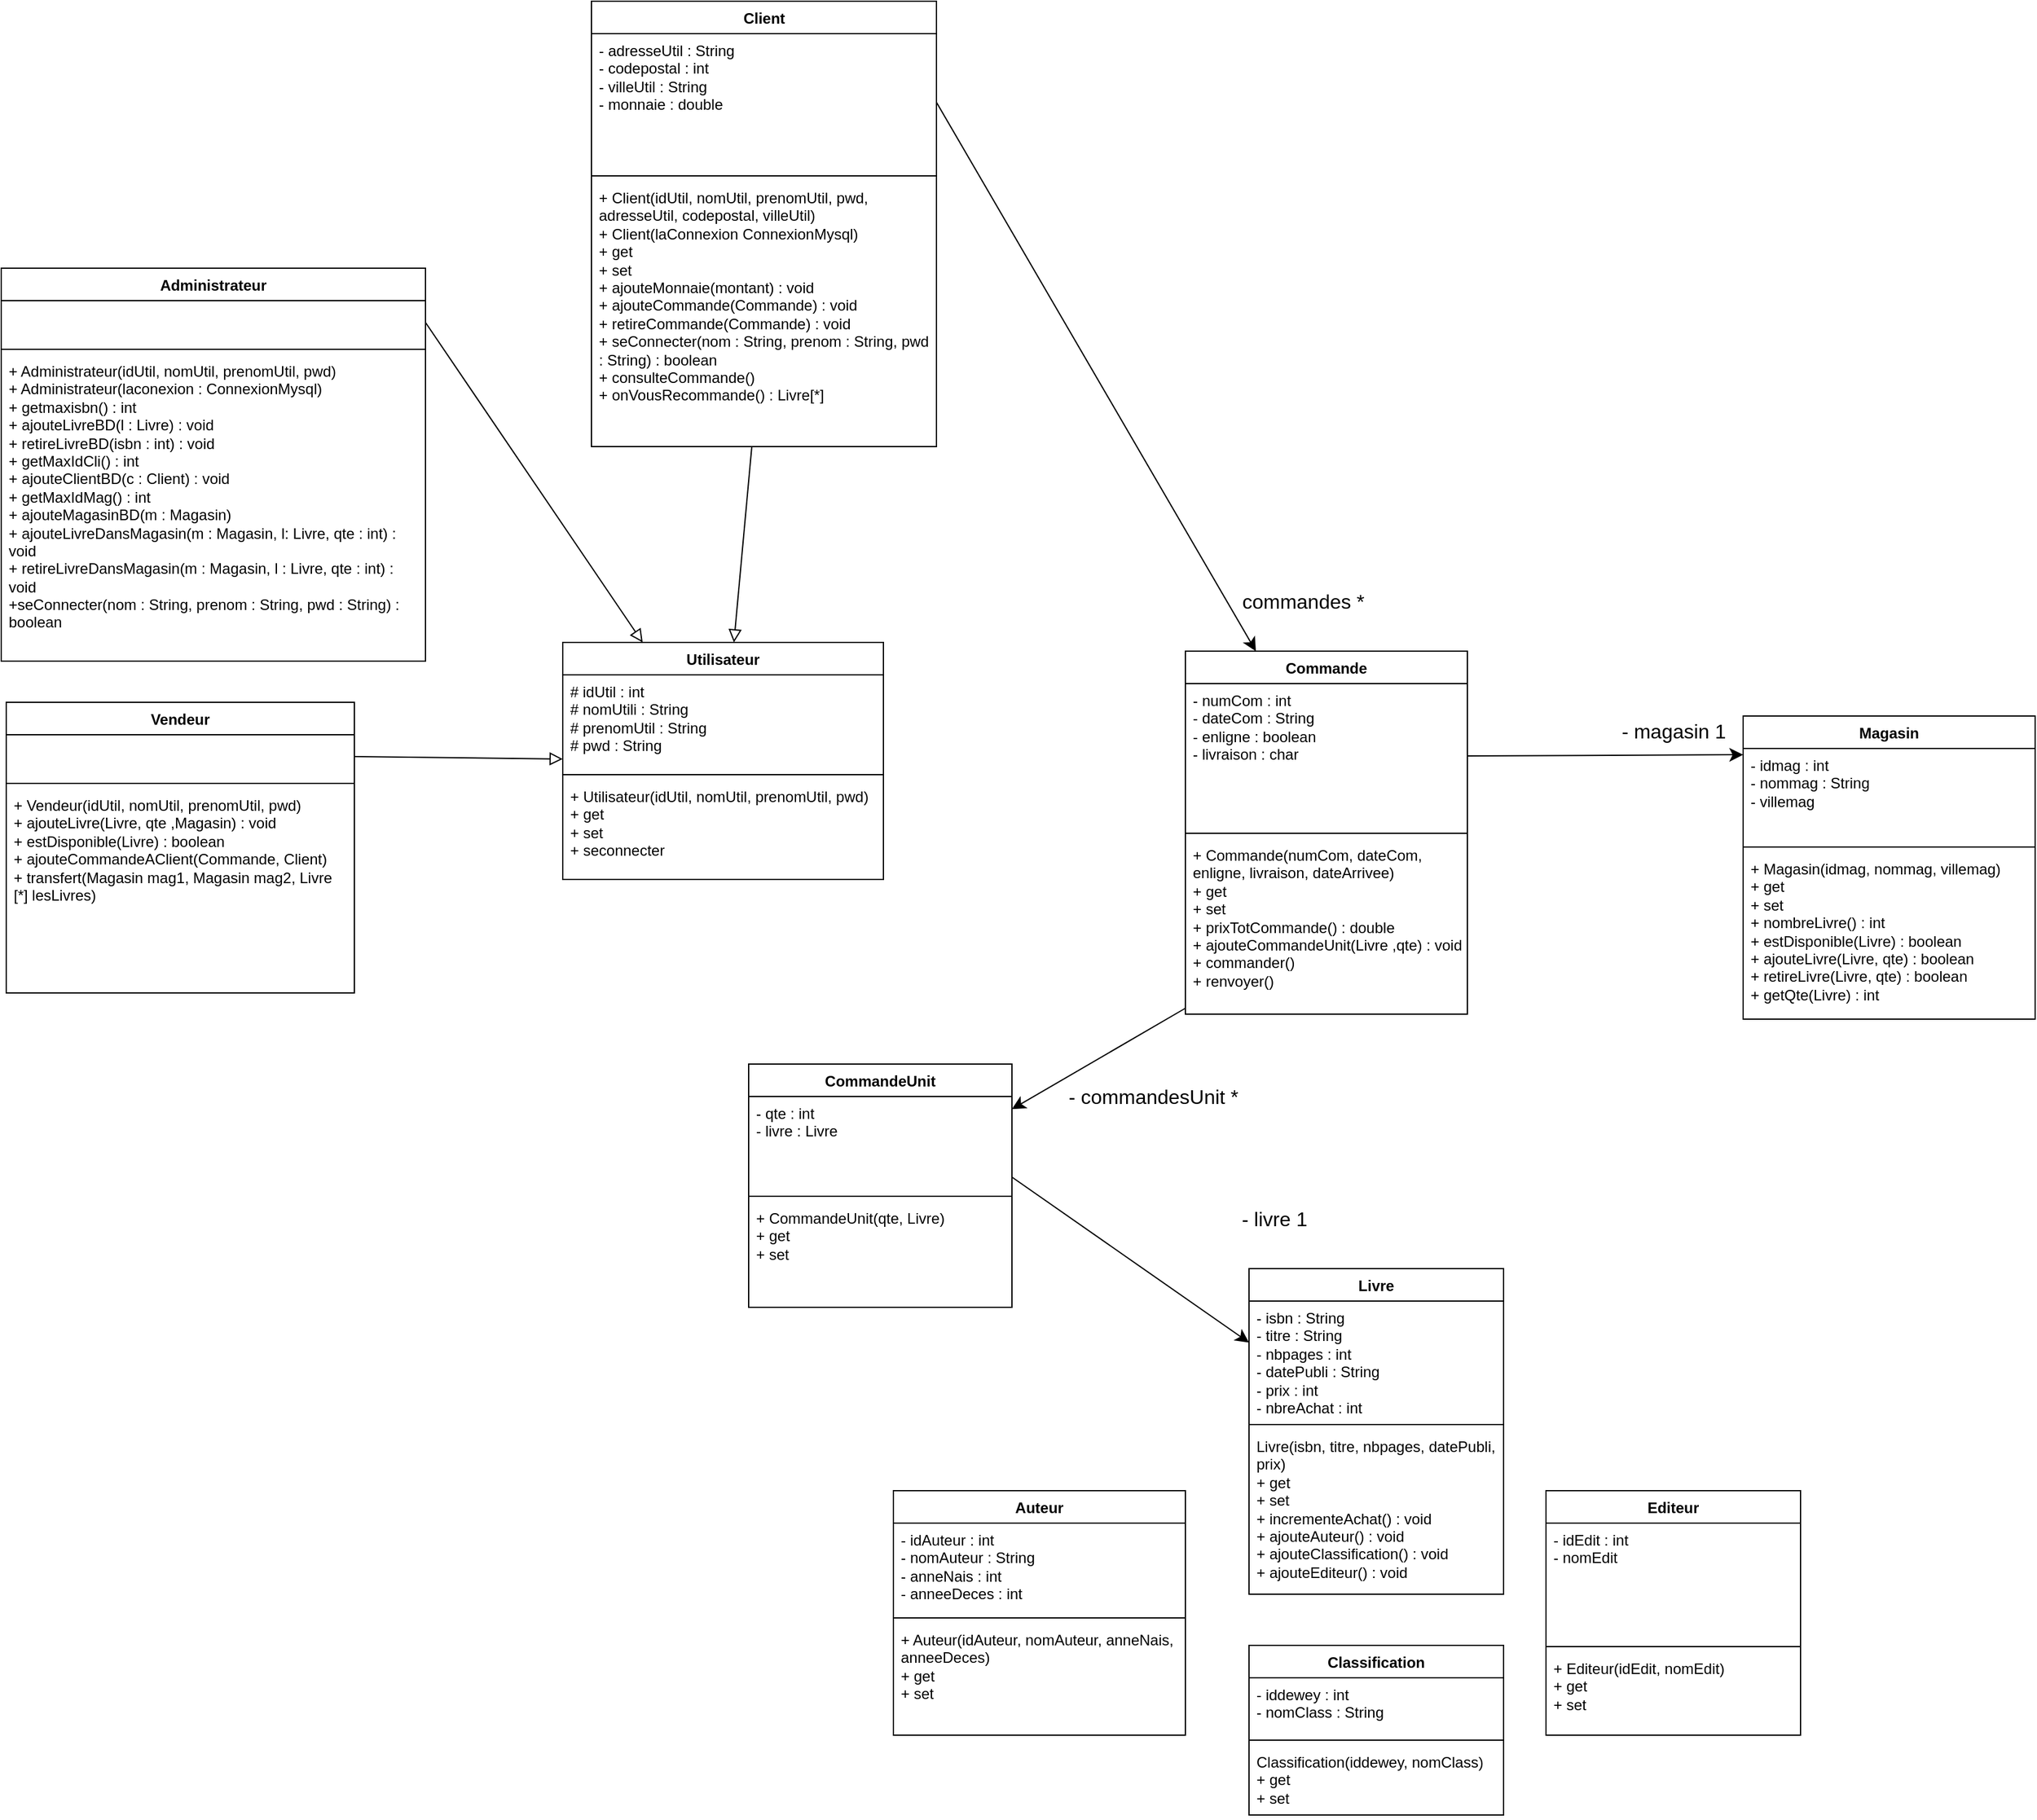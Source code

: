 <mxfile>
    <diagram name="Page-1" id="XtBnml_JYqbg_8TcbxcI">
        <mxGraphModel dx="1802" dy="1589" grid="0" gridSize="10" guides="1" tooltips="1" connect="1" arrows="1" fold="1" page="0" pageScale="1" pageWidth="827" pageHeight="1169" math="0" shadow="0">
            <root>
                <mxCell id="0"/>
                <mxCell id="1" parent="0"/>
                <mxCell id="OxnglPTWXYWyZ_FbC3Cn-1" value="Utilisateur" style="swimlane;fontStyle=1;align=center;verticalAlign=top;childLayout=stackLayout;horizontal=1;startSize=26;horizontalStack=0;resizeParent=1;resizeParentMax=0;resizeLast=0;collapsible=1;marginBottom=0;whiteSpace=wrap;html=1;" parent="1" vertex="1">
                    <mxGeometry x="-298" y="-262" width="257" height="190" as="geometry"/>
                </mxCell>
                <mxCell id="OxnglPTWXYWyZ_FbC3Cn-2" value="&lt;div&gt;# idUtil : int&lt;/div&gt;&lt;div&gt;# nomUtili : String&lt;/div&gt;&lt;div&gt;# prenomUtil : String&lt;/div&gt;&lt;div&gt;# pwd : String&lt;/div&gt;" style="text;strokeColor=none;fillColor=none;align=left;verticalAlign=top;spacingLeft=4;spacingRight=4;overflow=hidden;rotatable=0;points=[[0,0.5],[1,0.5]];portConstraint=eastwest;whiteSpace=wrap;html=1;" parent="OxnglPTWXYWyZ_FbC3Cn-1" vertex="1">
                    <mxGeometry y="26" width="257" height="76" as="geometry"/>
                </mxCell>
                <mxCell id="OxnglPTWXYWyZ_FbC3Cn-3" value="" style="line;strokeWidth=1;fillColor=none;align=left;verticalAlign=middle;spacingTop=-1;spacingLeft=3;spacingRight=3;rotatable=0;labelPosition=right;points=[];portConstraint=eastwest;strokeColor=inherit;" parent="OxnglPTWXYWyZ_FbC3Cn-1" vertex="1">
                    <mxGeometry y="102" width="257" height="8" as="geometry"/>
                </mxCell>
                <mxCell id="OxnglPTWXYWyZ_FbC3Cn-4" value="&lt;div&gt;+ Utilisateur(idUtil, nomUtil, prenomUtil, pwd)&lt;/div&gt;&lt;div&gt;+ get&lt;/div&gt;&lt;div&gt;+ set&lt;/div&gt;&lt;div&gt;+ seconnecter&lt;/div&gt;" style="text;strokeColor=none;fillColor=none;align=left;verticalAlign=top;spacingLeft=4;spacingRight=4;overflow=hidden;rotatable=0;points=[[0,0.5],[1,0.5]];portConstraint=eastwest;whiteSpace=wrap;html=1;" parent="OxnglPTWXYWyZ_FbC3Cn-1" vertex="1">
                    <mxGeometry y="110" width="257" height="80" as="geometry"/>
                </mxCell>
                <mxCell id="OxnglPTWXYWyZ_FbC3Cn-6" value="Livre" style="swimlane;fontStyle=1;align=center;verticalAlign=top;childLayout=stackLayout;horizontal=1;startSize=26;horizontalStack=0;resizeParent=1;resizeParentMax=0;resizeLast=0;collapsible=1;marginBottom=0;whiteSpace=wrap;html=1;" parent="1" vertex="1">
                    <mxGeometry x="252" y="240" width="204" height="261" as="geometry"/>
                </mxCell>
                <mxCell id="OxnglPTWXYWyZ_FbC3Cn-7" value="&lt;div&gt;- isbn : String&lt;/div&gt;&lt;div&gt;- titre : String&lt;/div&gt;&lt;div&gt;- nbpages : int&lt;/div&gt;&lt;div&gt;- datePubli : String&lt;/div&gt;&lt;div&gt;- prix : int&lt;/div&gt;&lt;div&gt;- nbreAchat : int&lt;/div&gt;" style="text;strokeColor=none;fillColor=none;align=left;verticalAlign=top;spacingLeft=4;spacingRight=4;overflow=hidden;rotatable=0;points=[[0,0.5],[1,0.5]];portConstraint=eastwest;whiteSpace=wrap;html=1;" parent="OxnglPTWXYWyZ_FbC3Cn-6" vertex="1">
                    <mxGeometry y="26" width="204" height="95" as="geometry"/>
                </mxCell>
                <mxCell id="OxnglPTWXYWyZ_FbC3Cn-8" value="" style="line;strokeWidth=1;fillColor=none;align=left;verticalAlign=middle;spacingTop=-1;spacingLeft=3;spacingRight=3;rotatable=0;labelPosition=right;points=[];portConstraint=eastwest;strokeColor=inherit;" parent="OxnglPTWXYWyZ_FbC3Cn-6" vertex="1">
                    <mxGeometry y="121" width="204" height="8" as="geometry"/>
                </mxCell>
                <mxCell id="OxnglPTWXYWyZ_FbC3Cn-9" value="&lt;div&gt;Livre(isbn, titre, nbpages, datePubli, prix)&lt;/div&gt;&lt;div&gt;+ get&lt;/div&gt;&lt;div&gt;+ set&lt;/div&gt;&lt;div&gt;+ incrementeAchat() : void&lt;/div&gt;&lt;div&gt;+ ajouteAuteur() : void&lt;/div&gt;&lt;div&gt;+ ajouteClassification() : void&lt;/div&gt;&lt;div&gt;+ ajouteEditeur() : void&lt;/div&gt;" style="text;strokeColor=none;fillColor=none;align=left;verticalAlign=top;spacingLeft=4;spacingRight=4;overflow=hidden;rotatable=0;points=[[0,0.5],[1,0.5]];portConstraint=eastwest;whiteSpace=wrap;html=1;" parent="OxnglPTWXYWyZ_FbC3Cn-6" vertex="1">
                    <mxGeometry y="129" width="204" height="132" as="geometry"/>
                </mxCell>
                <mxCell id="OxnglPTWXYWyZ_FbC3Cn-65" style="edgeStyle=none;curved=1;rounded=0;orthogonalLoop=1;jettySize=auto;html=1;fontSize=12;startSize=8;endSize=8;" parent="1" source="OxnglPTWXYWyZ_FbC3Cn-22" target="OxnglPTWXYWyZ_FbC3Cn-59" edge="1">
                    <mxGeometry relative="1" as="geometry"/>
                </mxCell>
                <mxCell id="OxnglPTWXYWyZ_FbC3Cn-19" value="Commande" style="swimlane;fontStyle=1;align=center;verticalAlign=top;childLayout=stackLayout;horizontal=1;startSize=26;horizontalStack=0;resizeParent=1;resizeParentMax=0;resizeLast=0;collapsible=1;marginBottom=0;whiteSpace=wrap;html=1;" parent="1" vertex="1">
                    <mxGeometry x="201" y="-255" width="226" height="291" as="geometry"/>
                </mxCell>
                <mxCell id="OxnglPTWXYWyZ_FbC3Cn-20" value="&lt;div&gt;- numCom : int&lt;/div&gt;&lt;div&gt;- dateCom : String&lt;/div&gt;&lt;div&gt;- enligne : boolean&lt;/div&gt;&lt;div&gt;- livraison : char&lt;/div&gt;&lt;div&gt;&lt;br&gt;&lt;/div&gt;" style="text;strokeColor=none;fillColor=none;align=left;verticalAlign=top;spacingLeft=4;spacingRight=4;overflow=hidden;rotatable=0;points=[[0,0.5],[1,0.5]];portConstraint=eastwest;whiteSpace=wrap;html=1;" parent="OxnglPTWXYWyZ_FbC3Cn-19" vertex="1">
                    <mxGeometry y="26" width="226" height="116" as="geometry"/>
                </mxCell>
                <mxCell id="OxnglPTWXYWyZ_FbC3Cn-21" value="" style="line;strokeWidth=1;fillColor=none;align=left;verticalAlign=middle;spacingTop=-1;spacingLeft=3;spacingRight=3;rotatable=0;labelPosition=right;points=[];portConstraint=eastwest;strokeColor=inherit;" parent="OxnglPTWXYWyZ_FbC3Cn-19" vertex="1">
                    <mxGeometry y="142" width="226" height="8" as="geometry"/>
                </mxCell>
                <mxCell id="OxnglPTWXYWyZ_FbC3Cn-22" value="&lt;div&gt;&lt;div&gt;+ Commande(numCom, dateCom, enligne, livraison, dateArrivee)&lt;/div&gt;&lt;div&gt;+ get&lt;/div&gt;&lt;div&gt;+ set&lt;/div&gt;&lt;/div&gt;&lt;div&gt;+ prixTotCommande() : double&lt;/div&gt;&lt;div&gt;+ ajouteCommandeUnit(Livre ,qte) : void&lt;/div&gt;&lt;div&gt;+ commander()&lt;/div&gt;&lt;div&gt;+ renvoyer()&lt;/div&gt;" style="text;strokeColor=none;fillColor=none;align=left;verticalAlign=top;spacingLeft=4;spacingRight=4;overflow=hidden;rotatable=0;points=[[0,0.5],[1,0.5]];portConstraint=eastwest;whiteSpace=wrap;html=1;" parent="OxnglPTWXYWyZ_FbC3Cn-19" vertex="1">
                    <mxGeometry y="150" width="226" height="141" as="geometry"/>
                </mxCell>
                <mxCell id="OxnglPTWXYWyZ_FbC3Cn-25" value="Editeur" style="swimlane;fontStyle=1;align=center;verticalAlign=top;childLayout=stackLayout;horizontal=1;startSize=26;horizontalStack=0;resizeParent=1;resizeParentMax=0;resizeLast=0;collapsible=1;marginBottom=0;whiteSpace=wrap;html=1;" parent="1" vertex="1">
                    <mxGeometry x="490" y="418" width="204" height="196" as="geometry"/>
                </mxCell>
                <mxCell id="OxnglPTWXYWyZ_FbC3Cn-26" value="&lt;div&gt;- idEdit : int&lt;/div&gt;&lt;div&gt;- nomEdit&lt;/div&gt;" style="text;strokeColor=none;fillColor=none;align=left;verticalAlign=top;spacingLeft=4;spacingRight=4;overflow=hidden;rotatable=0;points=[[0,0.5],[1,0.5]];portConstraint=eastwest;whiteSpace=wrap;html=1;" parent="OxnglPTWXYWyZ_FbC3Cn-25" vertex="1">
                    <mxGeometry y="26" width="204" height="95" as="geometry"/>
                </mxCell>
                <mxCell id="OxnglPTWXYWyZ_FbC3Cn-27" value="" style="line;strokeWidth=1;fillColor=none;align=left;verticalAlign=middle;spacingTop=-1;spacingLeft=3;spacingRight=3;rotatable=0;labelPosition=right;points=[];portConstraint=eastwest;strokeColor=inherit;" parent="OxnglPTWXYWyZ_FbC3Cn-25" vertex="1">
                    <mxGeometry y="121" width="204" height="8" as="geometry"/>
                </mxCell>
                <mxCell id="OxnglPTWXYWyZ_FbC3Cn-28" value="&lt;div&gt;+ Editeur(idEdit, nomEdit)&lt;/div&gt;&lt;div&gt;+ get&lt;/div&gt;&lt;div&gt;+ set&lt;/div&gt;" style="text;strokeColor=none;fillColor=none;align=left;verticalAlign=top;spacingLeft=4;spacingRight=4;overflow=hidden;rotatable=0;points=[[0,0.5],[1,0.5]];portConstraint=eastwest;whiteSpace=wrap;html=1;" parent="OxnglPTWXYWyZ_FbC3Cn-25" vertex="1">
                    <mxGeometry y="129" width="204" height="67" as="geometry"/>
                </mxCell>
                <mxCell id="OxnglPTWXYWyZ_FbC3Cn-30" value="Auteur" style="swimlane;fontStyle=1;align=center;verticalAlign=top;childLayout=stackLayout;horizontal=1;startSize=26;horizontalStack=0;resizeParent=1;resizeParentMax=0;resizeLast=0;collapsible=1;marginBottom=0;whiteSpace=wrap;html=1;" parent="1" vertex="1">
                    <mxGeometry x="-33" y="418" width="234" height="196" as="geometry"/>
                </mxCell>
                <mxCell id="OxnglPTWXYWyZ_FbC3Cn-31" value="&lt;div&gt;- idAuteur : int&lt;/div&gt;&lt;div&gt;- nomAuteur : String&lt;/div&gt;&lt;div&gt;- anneNais : int&lt;/div&gt;&lt;div&gt;- anneeDeces : int&lt;/div&gt;" style="text;strokeColor=none;fillColor=none;align=left;verticalAlign=top;spacingLeft=4;spacingRight=4;overflow=hidden;rotatable=0;points=[[0,0.5],[1,0.5]];portConstraint=eastwest;whiteSpace=wrap;html=1;" parent="OxnglPTWXYWyZ_FbC3Cn-30" vertex="1">
                    <mxGeometry y="26" width="234" height="72" as="geometry"/>
                </mxCell>
                <mxCell id="OxnglPTWXYWyZ_FbC3Cn-32" value="" style="line;strokeWidth=1;fillColor=none;align=left;verticalAlign=middle;spacingTop=-1;spacingLeft=3;spacingRight=3;rotatable=0;labelPosition=right;points=[];portConstraint=eastwest;strokeColor=inherit;" parent="OxnglPTWXYWyZ_FbC3Cn-30" vertex="1">
                    <mxGeometry y="98" width="234" height="8" as="geometry"/>
                </mxCell>
                <mxCell id="OxnglPTWXYWyZ_FbC3Cn-33" value="&lt;div&gt;+ Auteur(idAuteur, nomAuteur, anneNais, anneeDeces)&lt;div&gt;+ get&lt;/div&gt;&lt;div&gt;+ set&lt;/div&gt;&lt;/div&gt;" style="text;strokeColor=none;fillColor=none;align=left;verticalAlign=top;spacingLeft=4;spacingRight=4;overflow=hidden;rotatable=0;points=[[0,0.5],[1,0.5]];portConstraint=eastwest;whiteSpace=wrap;html=1;" parent="OxnglPTWXYWyZ_FbC3Cn-30" vertex="1">
                    <mxGeometry y="106" width="234" height="90" as="geometry"/>
                </mxCell>
                <mxCell id="OxnglPTWXYWyZ_FbC3Cn-34" value="Classification" style="swimlane;fontStyle=1;align=center;verticalAlign=top;childLayout=stackLayout;horizontal=1;startSize=26;horizontalStack=0;resizeParent=1;resizeParentMax=0;resizeLast=0;collapsible=1;marginBottom=0;whiteSpace=wrap;html=1;" parent="1" vertex="1">
                    <mxGeometry x="252" y="542" width="204" height="136" as="geometry"/>
                </mxCell>
                <mxCell id="OxnglPTWXYWyZ_FbC3Cn-35" value="&lt;div&gt;- iddewey : int&lt;/div&gt;&lt;div&gt;- nomClass : String&lt;/div&gt;" style="text;strokeColor=none;fillColor=none;align=left;verticalAlign=top;spacingLeft=4;spacingRight=4;overflow=hidden;rotatable=0;points=[[0,0.5],[1,0.5]];portConstraint=eastwest;whiteSpace=wrap;html=1;" parent="OxnglPTWXYWyZ_FbC3Cn-34" vertex="1">
                    <mxGeometry y="26" width="204" height="46" as="geometry"/>
                </mxCell>
                <mxCell id="OxnglPTWXYWyZ_FbC3Cn-36" value="" style="line;strokeWidth=1;fillColor=none;align=left;verticalAlign=middle;spacingTop=-1;spacingLeft=3;spacingRight=3;rotatable=0;labelPosition=right;points=[];portConstraint=eastwest;strokeColor=inherit;" parent="OxnglPTWXYWyZ_FbC3Cn-34" vertex="1">
                    <mxGeometry y="72" width="204" height="8" as="geometry"/>
                </mxCell>
                <mxCell id="OxnglPTWXYWyZ_FbC3Cn-37" value="&lt;div&gt;Classification(iddewey, nomClass)&lt;/div&gt;&lt;div&gt;+ get&lt;/div&gt;&lt;div&gt;+ set&lt;/div&gt;" style="text;strokeColor=none;fillColor=none;align=left;verticalAlign=top;spacingLeft=4;spacingRight=4;overflow=hidden;rotatable=0;points=[[0,0.5],[1,0.5]];portConstraint=eastwest;whiteSpace=wrap;html=1;" parent="OxnglPTWXYWyZ_FbC3Cn-34" vertex="1">
                    <mxGeometry y="80" width="204" height="56" as="geometry"/>
                </mxCell>
                <mxCell id="OxnglPTWXYWyZ_FbC3Cn-43" value="Magasin" style="swimlane;fontStyle=1;align=center;verticalAlign=top;childLayout=stackLayout;horizontal=1;startSize=26;horizontalStack=0;resizeParent=1;resizeParentMax=0;resizeLast=0;collapsible=1;marginBottom=0;whiteSpace=wrap;html=1;" parent="1" vertex="1">
                    <mxGeometry x="648" y="-203" width="234" height="243" as="geometry"/>
                </mxCell>
                <mxCell id="OxnglPTWXYWyZ_FbC3Cn-44" value="&lt;div&gt;- idmag : int&lt;/div&gt;&lt;div&gt;- nommag : String&lt;/div&gt;&lt;div&gt;- villemag&lt;/div&gt;" style="text;strokeColor=none;fillColor=none;align=left;verticalAlign=top;spacingLeft=4;spacingRight=4;overflow=hidden;rotatable=0;points=[[0,0.5],[1,0.5]];portConstraint=eastwest;whiteSpace=wrap;html=1;" parent="OxnglPTWXYWyZ_FbC3Cn-43" vertex="1">
                    <mxGeometry y="26" width="234" height="75" as="geometry"/>
                </mxCell>
                <mxCell id="OxnglPTWXYWyZ_FbC3Cn-45" value="" style="line;strokeWidth=1;fillColor=none;align=left;verticalAlign=middle;spacingTop=-1;spacingLeft=3;spacingRight=3;rotatable=0;labelPosition=right;points=[];portConstraint=eastwest;strokeColor=inherit;" parent="OxnglPTWXYWyZ_FbC3Cn-43" vertex="1">
                    <mxGeometry y="101" width="234" height="8" as="geometry"/>
                </mxCell>
                <mxCell id="OxnglPTWXYWyZ_FbC3Cn-46" value="&lt;div&gt;&lt;div&gt;+ Magasin(idmag, nommag, villemag)&lt;/div&gt;&lt;div&gt;+ get&lt;/div&gt;&lt;div&gt;+ set&lt;/div&gt;&lt;/div&gt;&lt;div&gt;+ nombreLivre() : int&lt;/div&gt;&lt;div&gt;+ estDisponible(Livre) : boolean&lt;/div&gt;&lt;div&gt;+ ajouteLivre(Livre, qte) : boolean&lt;/div&gt;&lt;div&gt;+ retireLivre(Livre, qte) : boolean&lt;/div&gt;&lt;div&gt;+ getQte(Livre) : int&lt;/div&gt;" style="text;strokeColor=none;fillColor=none;align=left;verticalAlign=top;spacingLeft=4;spacingRight=4;overflow=hidden;rotatable=0;points=[[0,0.5],[1,0.5]];portConstraint=eastwest;whiteSpace=wrap;html=1;" parent="OxnglPTWXYWyZ_FbC3Cn-43" vertex="1">
                    <mxGeometry y="109" width="234" height="134" as="geometry"/>
                </mxCell>
                <mxCell id="OxnglPTWXYWyZ_FbC3Cn-47" value="Client" style="swimlane;fontStyle=1;align=center;verticalAlign=top;childLayout=stackLayout;horizontal=1;startSize=26;horizontalStack=0;resizeParent=1;resizeParentMax=0;resizeLast=0;collapsible=1;marginBottom=0;whiteSpace=wrap;html=1;" parent="1" vertex="1">
                    <mxGeometry x="-275" y="-776" width="276.5" height="357" as="geometry"/>
                </mxCell>
                <mxCell id="OxnglPTWXYWyZ_FbC3Cn-48" value="&lt;div&gt;- adresseUtil : String&lt;/div&gt;&lt;div&gt;- codepostal : int&lt;/div&gt;&lt;div&gt;- villeUtil : String &lt;br&gt;&lt;/div&gt;&lt;div&gt;- monnaie : double&lt;/div&gt;" style="text;strokeColor=none;fillColor=none;align=left;verticalAlign=top;spacingLeft=4;spacingRight=4;overflow=hidden;rotatable=0;points=[[0,0.5],[1,0.5]];portConstraint=eastwest;whiteSpace=wrap;html=1;" parent="OxnglPTWXYWyZ_FbC3Cn-47" vertex="1">
                    <mxGeometry y="26" width="276.5" height="110" as="geometry"/>
                </mxCell>
                <mxCell id="OxnglPTWXYWyZ_FbC3Cn-49" value="" style="line;strokeWidth=1;fillColor=none;align=left;verticalAlign=middle;spacingTop=-1;spacingLeft=3;spacingRight=3;rotatable=0;labelPosition=right;points=[];portConstraint=eastwest;strokeColor=inherit;" parent="OxnglPTWXYWyZ_FbC3Cn-47" vertex="1">
                    <mxGeometry y="136" width="276.5" height="8" as="geometry"/>
                </mxCell>
                <mxCell id="OxnglPTWXYWyZ_FbC3Cn-50" value="&lt;div&gt;+ Client(idUtil, nomUtil, prenomUtil, pwd, adresseUtil, codepostal, villeUtil)&lt;/div&gt;&lt;div&gt;+ Client(laConnexion ConnexionMysql)&lt;/div&gt;&lt;div&gt;+ get&lt;/div&gt;&lt;div&gt;+ set&lt;/div&gt;&lt;div&gt;+ ajouteMonnaie(montant) : void&lt;/div&gt;&lt;div&gt;+ ajouteCommande(Commande) : void&lt;/div&gt;&lt;div&gt;+ retireCommande(Commande) : void&lt;/div&gt;&lt;div&gt;+ seConnecter(nom : String, prenom : String, pwd : String) : boolean&lt;/div&gt;&lt;div&gt;+ consulteCommande()&lt;/div&gt;&lt;div&gt;+ onVousRecommande() : Livre[*]&lt;/div&gt;" style="text;strokeColor=none;fillColor=none;align=left;verticalAlign=top;spacingLeft=4;spacingRight=4;overflow=hidden;rotatable=0;points=[[0,0.5],[1,0.5]];portConstraint=eastwest;whiteSpace=wrap;html=1;" parent="OxnglPTWXYWyZ_FbC3Cn-47" vertex="1">
                    <mxGeometry y="144" width="276.5" height="213" as="geometry"/>
                </mxCell>
                <mxCell id="OxnglPTWXYWyZ_FbC3Cn-51" value="Administrateur" style="swimlane;fontStyle=1;align=center;verticalAlign=top;childLayout=stackLayout;horizontal=1;startSize=26;horizontalStack=0;resizeParent=1;resizeParentMax=0;resizeLast=0;collapsible=1;marginBottom=0;whiteSpace=wrap;html=1;" parent="1" vertex="1">
                    <mxGeometry x="-748" y="-562" width="340" height="315" as="geometry"/>
                </mxCell>
                <mxCell id="OxnglPTWXYWyZ_FbC3Cn-52" value="&lt;div&gt;&lt;br&gt;&lt;/div&gt;&lt;div&gt;&lt;br&gt;&lt;/div&gt;&lt;div&gt;&lt;br&gt;&lt;/div&gt;" style="text;strokeColor=none;fillColor=none;align=left;verticalAlign=top;spacingLeft=4;spacingRight=4;overflow=hidden;rotatable=0;points=[[0,0.5],[1,0.5]];portConstraint=eastwest;whiteSpace=wrap;html=1;" parent="OxnglPTWXYWyZ_FbC3Cn-51" vertex="1">
                    <mxGeometry y="26" width="340" height="35" as="geometry"/>
                </mxCell>
                <mxCell id="OxnglPTWXYWyZ_FbC3Cn-53" value="" style="line;strokeWidth=1;fillColor=none;align=left;verticalAlign=middle;spacingTop=-1;spacingLeft=3;spacingRight=3;rotatable=0;labelPosition=right;points=[];portConstraint=eastwest;strokeColor=inherit;" parent="OxnglPTWXYWyZ_FbC3Cn-51" vertex="1">
                    <mxGeometry y="61" width="340" height="8" as="geometry"/>
                </mxCell>
                <mxCell id="OxnglPTWXYWyZ_FbC3Cn-54" value="&lt;div&gt;+ Administrateur(idUtil, nomUtil, prenomUtil, pwd)&lt;/div&gt;&lt;div&gt;+ Administrateur(laconexion : ConnexionMysql)&lt;/div&gt;&lt;div&gt;+ getmaxisbn() : int&lt;/div&gt;&lt;div&gt;+ ajouteLivreBD(l : Livre) : void&lt;/div&gt;&lt;div&gt;+ retireLivreBD(isbn : int) : void&lt;/div&gt;&lt;div&gt;+ getMaxIdCli() : int&lt;/div&gt;&lt;div&gt;+ ajouteClientBD(c : Client) : void&lt;/div&gt;&lt;div&gt;+ getMaxIdMag() : int&lt;/div&gt;&lt;div&gt;+ ajouteMagasinBD(m : Magasin)&lt;/div&gt;&lt;div&gt;+ ajouteLivreDansMagasin(m : Magasin, l: Livre, qte : int) : void&lt;/div&gt;&lt;div&gt;+ retireLivreDansMagasin(m : Magasin, l : Livre, qte : int) : void&lt;/div&gt;&lt;div&gt;+seConnecter(nom : String, prenom : String, pwd : String) : boolean&lt;/div&gt;&lt;div&gt;&lt;br&gt;&lt;/div&gt;" style="text;strokeColor=none;fillColor=none;align=left;verticalAlign=top;spacingLeft=4;spacingRight=4;overflow=hidden;rotatable=0;points=[[0,0.5],[1,0.5]];portConstraint=eastwest;whiteSpace=wrap;html=1;" parent="OxnglPTWXYWyZ_FbC3Cn-51" vertex="1">
                    <mxGeometry y="69" width="340" height="246" as="geometry"/>
                </mxCell>
                <mxCell id="OxnglPTWXYWyZ_FbC3Cn-55" style="edgeStyle=none;curved=1;rounded=0;orthogonalLoop=1;jettySize=auto;html=1;exitX=1;exitY=0.5;exitDx=0;exitDy=0;entryX=0;entryY=0.067;entryDx=0;entryDy=0;fontSize=12;startSize=8;endSize=8;entryPerimeter=0;" parent="1" source="OxnglPTWXYWyZ_FbC3Cn-20" target="OxnglPTWXYWyZ_FbC3Cn-44" edge="1">
                    <mxGeometry relative="1" as="geometry"/>
                </mxCell>
                <mxCell id="OxnglPTWXYWyZ_FbC3Cn-56" value="- magasin 1" style="text;html=1;align=center;verticalAlign=middle;resizable=0;points=[];autosize=1;strokeColor=none;fillColor=none;fontSize=16;" parent="1" vertex="1">
                    <mxGeometry x="541" y="-207" width="102" height="31" as="geometry"/>
                </mxCell>
                <mxCell id="OxnglPTWXYWyZ_FbC3Cn-59" value="CommandeUnit" style="swimlane;fontStyle=1;align=center;verticalAlign=top;childLayout=stackLayout;horizontal=1;startSize=26;horizontalStack=0;resizeParent=1;resizeParentMax=0;resizeLast=0;collapsible=1;marginBottom=0;whiteSpace=wrap;html=1;" parent="1" vertex="1">
                    <mxGeometry x="-149" y="76" width="211" height="195" as="geometry"/>
                </mxCell>
                <mxCell id="OxnglPTWXYWyZ_FbC3Cn-60" value="&lt;div&gt;&lt;span style=&quot;background-color: transparent;&quot;&gt;- qte : int&lt;/span&gt;&lt;/div&gt;&lt;div&gt;&lt;span style=&quot;background-color: transparent;&quot;&gt;- livre : Livre&lt;/span&gt;&lt;/div&gt;" style="text;strokeColor=none;fillColor=none;align=left;verticalAlign=top;spacingLeft=4;spacingRight=4;overflow=hidden;rotatable=0;points=[[0,0.5],[1,0.5]];portConstraint=eastwest;whiteSpace=wrap;html=1;" parent="OxnglPTWXYWyZ_FbC3Cn-59" vertex="1">
                    <mxGeometry y="26" width="211" height="76" as="geometry"/>
                </mxCell>
                <mxCell id="OxnglPTWXYWyZ_FbC3Cn-61" value="" style="line;strokeWidth=1;fillColor=none;align=left;verticalAlign=middle;spacingTop=-1;spacingLeft=3;spacingRight=3;rotatable=0;labelPosition=right;points=[];portConstraint=eastwest;strokeColor=inherit;" parent="OxnglPTWXYWyZ_FbC3Cn-59" vertex="1">
                    <mxGeometry y="102" width="211" height="8" as="geometry"/>
                </mxCell>
                <mxCell id="OxnglPTWXYWyZ_FbC3Cn-62" value="&lt;div&gt;+ CommandeUnit(qte, Livre)&lt;/div&gt;&lt;div&gt;+ get&lt;/div&gt;&lt;div&gt;+ set&lt;/div&gt;" style="text;strokeColor=none;fillColor=none;align=left;verticalAlign=top;spacingLeft=4;spacingRight=4;overflow=hidden;rotatable=0;points=[[0,0.5],[1,0.5]];portConstraint=eastwest;whiteSpace=wrap;html=1;" parent="OxnglPTWXYWyZ_FbC3Cn-59" vertex="1">
                    <mxGeometry y="110" width="211" height="85" as="geometry"/>
                </mxCell>
                <mxCell id="OxnglPTWXYWyZ_FbC3Cn-72" style="edgeStyle=none;curved=1;rounded=0;orthogonalLoop=1;jettySize=auto;html=1;fontSize=12;startSize=8;endSize=8;endArrow=block;endFill=0;" parent="1" source="OxnglPTWXYWyZ_FbC3Cn-50" target="OxnglPTWXYWyZ_FbC3Cn-1" edge="1">
                    <mxGeometry relative="1" as="geometry"/>
                </mxCell>
                <mxCell id="OxnglPTWXYWyZ_FbC3Cn-73" style="edgeStyle=none;curved=1;rounded=0;orthogonalLoop=1;jettySize=auto;html=1;exitX=1;exitY=0.5;exitDx=0;exitDy=0;fontSize=12;startSize=8;endSize=8;endArrow=block;endFill=0;" parent="1" source="OxnglPTWXYWyZ_FbC3Cn-52" target="OxnglPTWXYWyZ_FbC3Cn-1" edge="1">
                    <mxGeometry relative="1" as="geometry"/>
                </mxCell>
                <mxCell id="OxnglPTWXYWyZ_FbC3Cn-76" value="Vendeur" style="swimlane;fontStyle=1;align=center;verticalAlign=top;childLayout=stackLayout;horizontal=1;startSize=26;horizontalStack=0;resizeParent=1;resizeParentMax=0;resizeLast=0;collapsible=1;marginBottom=0;whiteSpace=wrap;html=1;" parent="1" vertex="1">
                    <mxGeometry x="-744" y="-214" width="279" height="233" as="geometry"/>
                </mxCell>
                <mxCell id="OxnglPTWXYWyZ_FbC3Cn-77" value="&lt;div&gt;&lt;br&gt;&lt;/div&gt;&lt;div&gt;&lt;br&gt;&lt;/div&gt;&lt;div&gt;&lt;br&gt;&lt;/div&gt;" style="text;strokeColor=none;fillColor=none;align=left;verticalAlign=top;spacingLeft=4;spacingRight=4;overflow=hidden;rotatable=0;points=[[0,0.5],[1,0.5]];portConstraint=eastwest;whiteSpace=wrap;html=1;" parent="OxnglPTWXYWyZ_FbC3Cn-76" vertex="1">
                    <mxGeometry y="26" width="279" height="35" as="geometry"/>
                </mxCell>
                <mxCell id="OxnglPTWXYWyZ_FbC3Cn-78" value="" style="line;strokeWidth=1;fillColor=none;align=left;verticalAlign=middle;spacingTop=-1;spacingLeft=3;spacingRight=3;rotatable=0;labelPosition=right;points=[];portConstraint=eastwest;strokeColor=inherit;" parent="OxnglPTWXYWyZ_FbC3Cn-76" vertex="1">
                    <mxGeometry y="61" width="279" height="8" as="geometry"/>
                </mxCell>
                <mxCell id="OxnglPTWXYWyZ_FbC3Cn-79" value="&lt;div&gt;+ Vendeur(idUtil, nomUtil, prenomUtil, pwd)&lt;/div&gt;&lt;div&gt;&lt;div&gt;+ ajouteLivre(Livre, qte ,Magasin) : void&lt;/div&gt;&lt;div&gt;+ estDisponible(Livre) : boolean&lt;/div&gt;&lt;div&gt;+ ajouteCommandeAClient(Commande, Client)&lt;/div&gt;&lt;div&gt;&lt;div&gt;+ transfert(Magasin mag1, Magasin mag2, Livre [*] lesLivres)&lt;/div&gt;&lt;/div&gt;&lt;br&gt;&lt;/div&gt;" style="text;strokeColor=none;fillColor=none;align=left;verticalAlign=top;spacingLeft=4;spacingRight=4;overflow=hidden;rotatable=0;points=[[0,0.5],[1,0.5]];portConstraint=eastwest;whiteSpace=wrap;html=1;" parent="OxnglPTWXYWyZ_FbC3Cn-76" vertex="1">
                    <mxGeometry y="69" width="279" height="164" as="geometry"/>
                </mxCell>
                <mxCell id="8xyli4f4kGa3cknnjHxe-2" style="edgeStyle=none;curved=1;rounded=0;orthogonalLoop=1;jettySize=auto;html=1;exitX=1;exitY=0.5;exitDx=0;exitDy=0;fontSize=12;startSize=8;endSize=8;endArrow=block;endFill=0;" parent="1" source="OxnglPTWXYWyZ_FbC3Cn-77" target="OxnglPTWXYWyZ_FbC3Cn-1" edge="1">
                    <mxGeometry relative="1" as="geometry">
                        <mxPoint x="-379" y="46" as="sourcePoint"/>
                        <mxPoint x="-254" as="targetPoint"/>
                    </mxGeometry>
                </mxCell>
                <mxCell id="C5JQMujFH1IcdvK9nede-2" style="edgeStyle=none;curved=1;rounded=0;orthogonalLoop=1;jettySize=auto;html=1;entryX=0.25;entryY=0;entryDx=0;entryDy=0;fontSize=12;startSize=8;endSize=8;exitX=1;exitY=0.5;exitDx=0;exitDy=0;" parent="1" source="OxnglPTWXYWyZ_FbC3Cn-48" target="OxnglPTWXYWyZ_FbC3Cn-19" edge="1">
                    <mxGeometry relative="1" as="geometry">
                        <mxPoint x="-400" y="-473" as="sourcePoint"/>
                        <mxPoint x="-170" y="-473" as="targetPoint"/>
                    </mxGeometry>
                </mxCell>
                <mxCell id="C5JQMujFH1IcdvK9nede-3" value="commandes *" style="text;html=1;align=center;verticalAlign=middle;resizable=0;points=[];autosize=1;strokeColor=none;fillColor=none;fontSize=16;" parent="1" vertex="1">
                    <mxGeometry x="237" y="-311" width="116" height="31" as="geometry"/>
                </mxCell>
                <mxCell id="d8kxSNb8FKwBSeNOoYn2-6" style="edgeStyle=none;curved=1;rounded=0;orthogonalLoop=1;jettySize=auto;html=1;fontSize=12;startSize=8;endSize=8;exitX=1;exitY=0.85;exitDx=0;exitDy=0;exitPerimeter=0;" parent="1" source="OxnglPTWXYWyZ_FbC3Cn-60" target="OxnglPTWXYWyZ_FbC3Cn-6" edge="1">
                    <mxGeometry relative="1" as="geometry">
                        <mxPoint x="262" y="324" as="sourcePoint"/>
                        <mxPoint x="45" y="324" as="targetPoint"/>
                    </mxGeometry>
                </mxCell>
                <mxCell id="d8kxSNb8FKwBSeNOoYn2-7" value="- livre 1" style="text;html=1;align=center;verticalAlign=middle;resizable=0;points=[];autosize=1;strokeColor=none;fillColor=none;fontSize=16;" parent="1" vertex="1">
                    <mxGeometry x="237" y="184.5" width="70" height="31" as="geometry"/>
                </mxCell>
                <mxCell id="d8kxSNb8FKwBSeNOoYn2-8" value="- commandesUnit *" style="text;html=1;align=center;verticalAlign=middle;resizable=0;points=[];autosize=1;strokeColor=none;fillColor=none;fontSize=16;" parent="1" vertex="1">
                    <mxGeometry x="98" y="86" width="154" height="31" as="geometry"/>
                </mxCell>
            </root>
        </mxGraphModel>
    </diagram>
</mxfile>